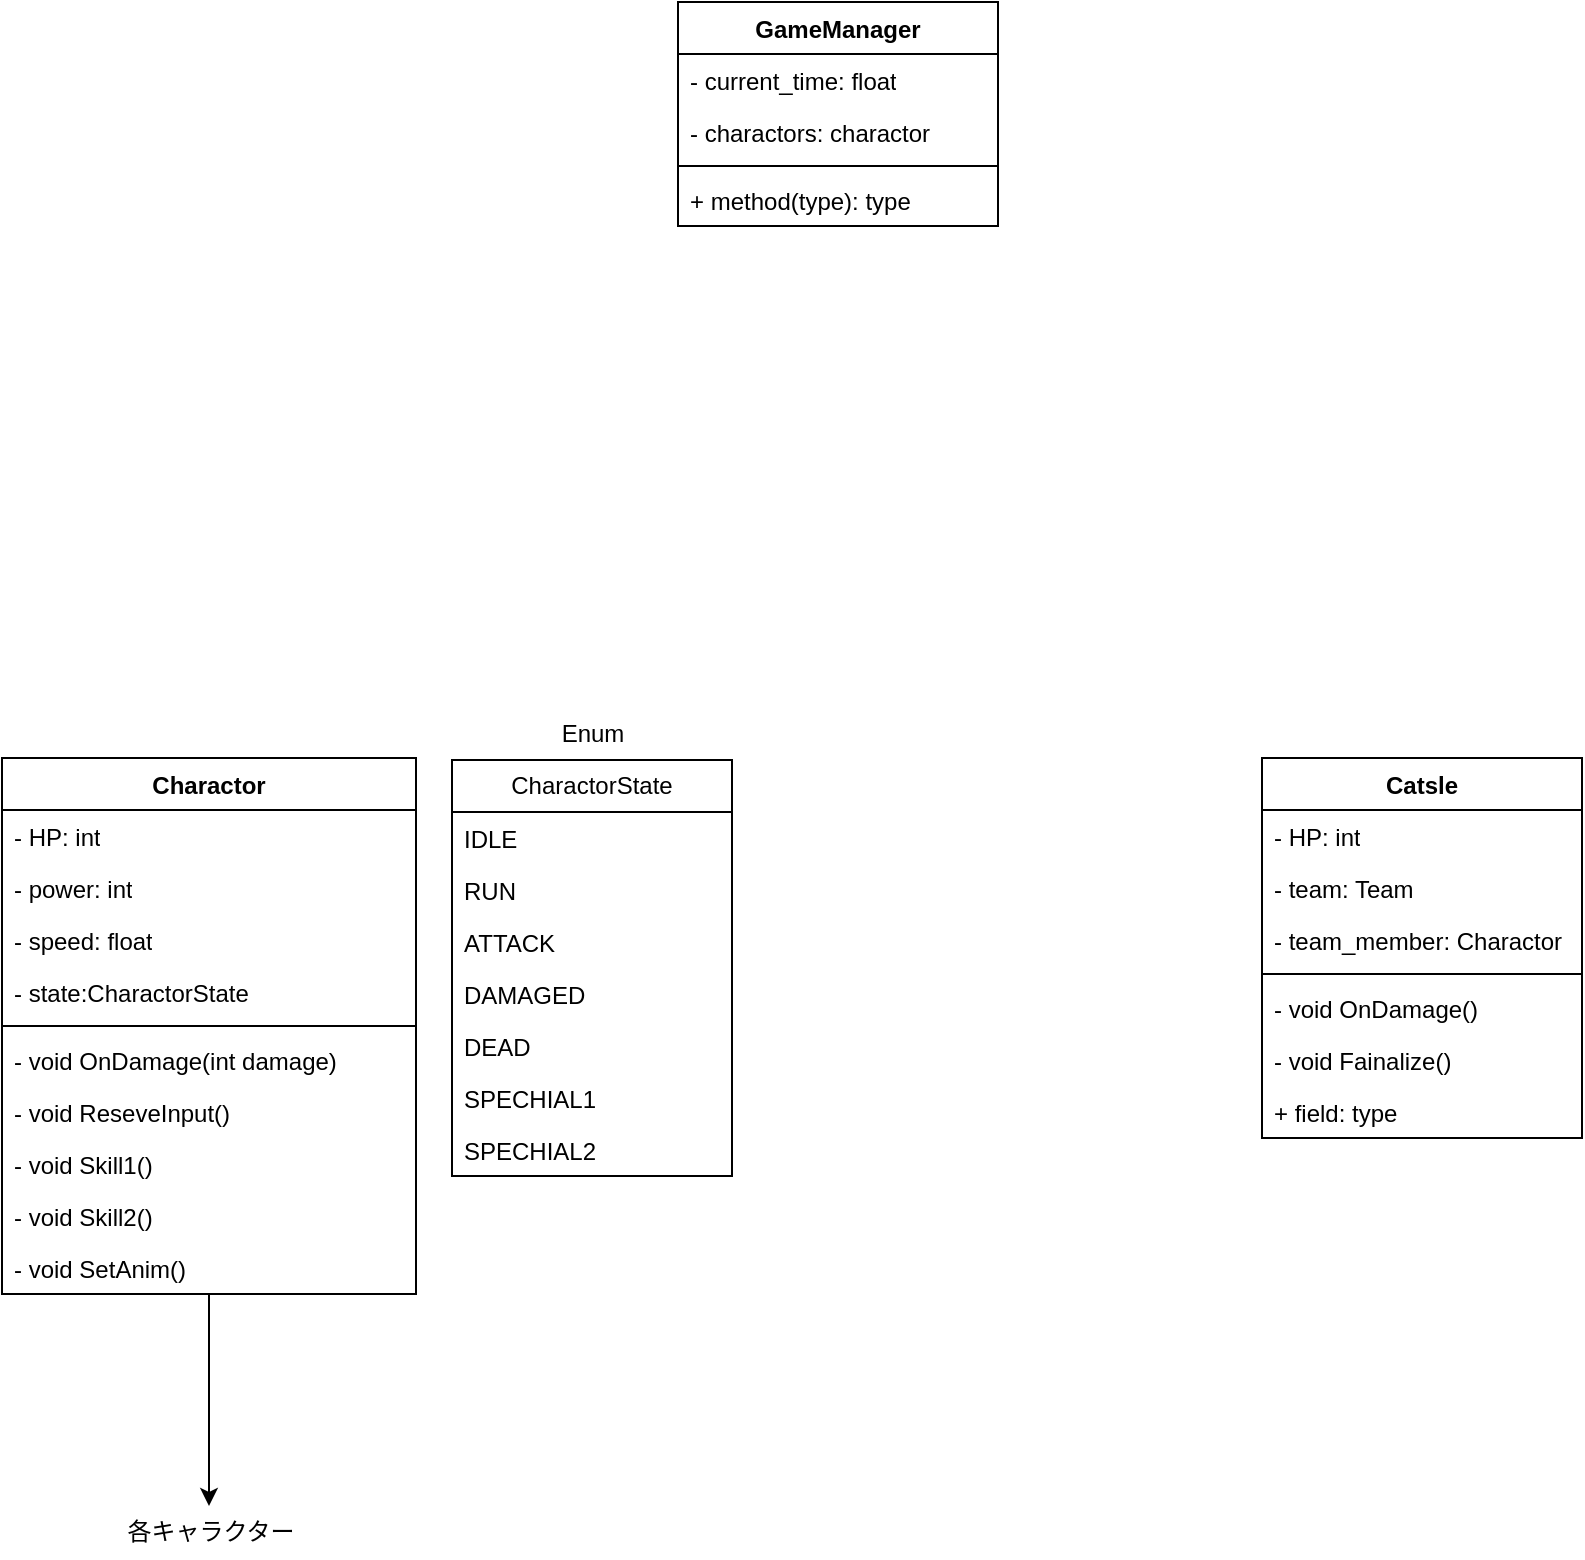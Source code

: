 <mxfile version="21.6.8" type="device">
  <diagram id="C5RBs43oDa-KdzZeNtuy" name="Page-1">
    <mxGraphModel dx="235" dy="9" grid="0" gridSize="10" guides="1" tooltips="1" connect="1" arrows="1" fold="1" page="0" pageScale="1" pageWidth="827" pageHeight="1169" background="none" math="0" shadow="0">
      <root>
        <mxCell id="WIyWlLk6GJQsqaUBKTNV-0" />
        <mxCell id="WIyWlLk6GJQsqaUBKTNV-1" parent="WIyWlLk6GJQsqaUBKTNV-0" />
        <mxCell id="pQrBKMTlxT2_Hcnw64uR-24" style="edgeStyle=orthogonalEdgeStyle;rounded=0;orthogonalLoop=1;jettySize=auto;html=1;" edge="1" parent="WIyWlLk6GJQsqaUBKTNV-1" source="pQrBKMTlxT2_Hcnw64uR-0" target="pQrBKMTlxT2_Hcnw64uR-25">
          <mxGeometry relative="1" as="geometry">
            <mxPoint x="885.5" y="1318.556" as="targetPoint" />
          </mxGeometry>
        </mxCell>
        <mxCell id="pQrBKMTlxT2_Hcnw64uR-0" value="Charactor" style="swimlane;fontStyle=1;align=center;verticalAlign=top;childLayout=stackLayout;horizontal=1;startSize=26;horizontalStack=0;resizeParent=1;resizeParentMax=0;resizeLast=0;collapsible=1;marginBottom=0;whiteSpace=wrap;html=1;" vertex="1" parent="WIyWlLk6GJQsqaUBKTNV-1">
          <mxGeometry x="782" y="953" width="207" height="268" as="geometry" />
        </mxCell>
        <mxCell id="pQrBKMTlxT2_Hcnw64uR-5" value="- HP: int" style="text;strokeColor=none;fillColor=none;align=left;verticalAlign=top;spacingLeft=4;spacingRight=4;overflow=hidden;rotatable=0;points=[[0,0.5],[1,0.5]];portConstraint=eastwest;whiteSpace=wrap;html=1;" vertex="1" parent="pQrBKMTlxT2_Hcnw64uR-0">
          <mxGeometry y="26" width="207" height="26" as="geometry" />
        </mxCell>
        <mxCell id="pQrBKMTlxT2_Hcnw64uR-1" value="- power: int" style="text;strokeColor=none;fillColor=none;align=left;verticalAlign=top;spacingLeft=4;spacingRight=4;overflow=hidden;rotatable=0;points=[[0,0.5],[1,0.5]];portConstraint=eastwest;whiteSpace=wrap;html=1;" vertex="1" parent="pQrBKMTlxT2_Hcnw64uR-0">
          <mxGeometry y="52" width="207" height="26" as="geometry" />
        </mxCell>
        <mxCell id="pQrBKMTlxT2_Hcnw64uR-4" value="- speed: float" style="text;strokeColor=none;fillColor=none;align=left;verticalAlign=top;spacingLeft=4;spacingRight=4;overflow=hidden;rotatable=0;points=[[0,0.5],[1,0.5]];portConstraint=eastwest;whiteSpace=wrap;html=1;" vertex="1" parent="pQrBKMTlxT2_Hcnw64uR-0">
          <mxGeometry y="78" width="207" height="26" as="geometry" />
        </mxCell>
        <mxCell id="pQrBKMTlxT2_Hcnw64uR-6" value="- state:CharactorState" style="text;strokeColor=none;fillColor=none;align=left;verticalAlign=top;spacingLeft=4;spacingRight=4;overflow=hidden;rotatable=0;points=[[0,0.5],[1,0.5]];portConstraint=eastwest;whiteSpace=wrap;html=1;" vertex="1" parent="pQrBKMTlxT2_Hcnw64uR-0">
          <mxGeometry y="104" width="207" height="26" as="geometry" />
        </mxCell>
        <mxCell id="pQrBKMTlxT2_Hcnw64uR-2" value="" style="line;strokeWidth=1;fillColor=none;align=left;verticalAlign=middle;spacingTop=-1;spacingLeft=3;spacingRight=3;rotatable=0;labelPosition=right;points=[];portConstraint=eastwest;strokeColor=inherit;" vertex="1" parent="pQrBKMTlxT2_Hcnw64uR-0">
          <mxGeometry y="130" width="207" height="8" as="geometry" />
        </mxCell>
        <mxCell id="pQrBKMTlxT2_Hcnw64uR-3" value="- void OnDamage(int damage)" style="text;strokeColor=none;fillColor=none;align=left;verticalAlign=top;spacingLeft=4;spacingRight=4;overflow=hidden;rotatable=0;points=[[0,0.5],[1,0.5]];portConstraint=eastwest;whiteSpace=wrap;html=1;" vertex="1" parent="pQrBKMTlxT2_Hcnw64uR-0">
          <mxGeometry y="138" width="207" height="26" as="geometry" />
        </mxCell>
        <mxCell id="pQrBKMTlxT2_Hcnw64uR-16" value="- void ReseveInput()" style="text;strokeColor=none;fillColor=none;align=left;verticalAlign=top;spacingLeft=4;spacingRight=4;overflow=hidden;rotatable=0;points=[[0,0.5],[1,0.5]];portConstraint=eastwest;whiteSpace=wrap;html=1;" vertex="1" parent="pQrBKMTlxT2_Hcnw64uR-0">
          <mxGeometry y="164" width="207" height="26" as="geometry" />
        </mxCell>
        <mxCell id="pQrBKMTlxT2_Hcnw64uR-40" value="- void Skill1()" style="text;strokeColor=none;fillColor=none;align=left;verticalAlign=top;spacingLeft=4;spacingRight=4;overflow=hidden;rotatable=0;points=[[0,0.5],[1,0.5]];portConstraint=eastwest;whiteSpace=wrap;html=1;" vertex="1" parent="pQrBKMTlxT2_Hcnw64uR-0">
          <mxGeometry y="190" width="207" height="26" as="geometry" />
        </mxCell>
        <mxCell id="pQrBKMTlxT2_Hcnw64uR-39" value="- void Skill2()" style="text;strokeColor=none;fillColor=none;align=left;verticalAlign=top;spacingLeft=4;spacingRight=4;overflow=hidden;rotatable=0;points=[[0,0.5],[1,0.5]];portConstraint=eastwest;whiteSpace=wrap;html=1;" vertex="1" parent="pQrBKMTlxT2_Hcnw64uR-0">
          <mxGeometry y="216" width="207" height="26" as="geometry" />
        </mxCell>
        <mxCell id="pQrBKMTlxT2_Hcnw64uR-18" value="- void SetAnim()" style="text;strokeColor=none;fillColor=none;align=left;verticalAlign=top;spacingLeft=4;spacingRight=4;overflow=hidden;rotatable=0;points=[[0,0.5],[1,0.5]];portConstraint=eastwest;whiteSpace=wrap;html=1;" vertex="1" parent="pQrBKMTlxT2_Hcnw64uR-0">
          <mxGeometry y="242" width="207" height="26" as="geometry" />
        </mxCell>
        <mxCell id="pQrBKMTlxT2_Hcnw64uR-7" value="CharactorState" style="swimlane;fontStyle=0;childLayout=stackLayout;horizontal=1;startSize=26;fillColor=none;horizontalStack=0;resizeParent=1;resizeParentMax=0;resizeLast=0;collapsible=1;marginBottom=0;whiteSpace=wrap;html=1;" vertex="1" parent="WIyWlLk6GJQsqaUBKTNV-1">
          <mxGeometry x="1007" y="954" width="140" height="208" as="geometry" />
        </mxCell>
        <mxCell id="pQrBKMTlxT2_Hcnw64uR-8" value="IDLE" style="text;strokeColor=none;fillColor=none;align=left;verticalAlign=top;spacingLeft=4;spacingRight=4;overflow=hidden;rotatable=0;points=[[0,0.5],[1,0.5]];portConstraint=eastwest;whiteSpace=wrap;html=1;" vertex="1" parent="pQrBKMTlxT2_Hcnw64uR-7">
          <mxGeometry y="26" width="140" height="26" as="geometry" />
        </mxCell>
        <mxCell id="pQrBKMTlxT2_Hcnw64uR-9" value="RUN" style="text;strokeColor=none;fillColor=none;align=left;verticalAlign=top;spacingLeft=4;spacingRight=4;overflow=hidden;rotatable=0;points=[[0,0.5],[1,0.5]];portConstraint=eastwest;whiteSpace=wrap;html=1;" vertex="1" parent="pQrBKMTlxT2_Hcnw64uR-7">
          <mxGeometry y="52" width="140" height="26" as="geometry" />
        </mxCell>
        <mxCell id="pQrBKMTlxT2_Hcnw64uR-10" value="ATTACK" style="text;strokeColor=none;fillColor=none;align=left;verticalAlign=top;spacingLeft=4;spacingRight=4;overflow=hidden;rotatable=0;points=[[0,0.5],[1,0.5]];portConstraint=eastwest;whiteSpace=wrap;html=1;" vertex="1" parent="pQrBKMTlxT2_Hcnw64uR-7">
          <mxGeometry y="78" width="140" height="26" as="geometry" />
        </mxCell>
        <mxCell id="pQrBKMTlxT2_Hcnw64uR-12" value="DAMAGED" style="text;strokeColor=none;fillColor=none;align=left;verticalAlign=top;spacingLeft=4;spacingRight=4;overflow=hidden;rotatable=0;points=[[0,0.5],[1,0.5]];portConstraint=eastwest;whiteSpace=wrap;html=1;" vertex="1" parent="pQrBKMTlxT2_Hcnw64uR-7">
          <mxGeometry y="104" width="140" height="26" as="geometry" />
        </mxCell>
        <mxCell id="pQrBKMTlxT2_Hcnw64uR-13" value="DEAD" style="text;strokeColor=none;fillColor=none;align=left;verticalAlign=top;spacingLeft=4;spacingRight=4;overflow=hidden;rotatable=0;points=[[0,0.5],[1,0.5]];portConstraint=eastwest;whiteSpace=wrap;html=1;" vertex="1" parent="pQrBKMTlxT2_Hcnw64uR-7">
          <mxGeometry y="130" width="140" height="26" as="geometry" />
        </mxCell>
        <mxCell id="pQrBKMTlxT2_Hcnw64uR-14" value="SPECHIAL1" style="text;strokeColor=none;fillColor=none;align=left;verticalAlign=top;spacingLeft=4;spacingRight=4;overflow=hidden;rotatable=0;points=[[0,0.5],[1,0.5]];portConstraint=eastwest;whiteSpace=wrap;html=1;" vertex="1" parent="pQrBKMTlxT2_Hcnw64uR-7">
          <mxGeometry y="156" width="140" height="26" as="geometry" />
        </mxCell>
        <mxCell id="pQrBKMTlxT2_Hcnw64uR-15" value="SPECHIAL2" style="text;strokeColor=none;fillColor=none;align=left;verticalAlign=top;spacingLeft=4;spacingRight=4;overflow=hidden;rotatable=0;points=[[0,0.5],[1,0.5]];portConstraint=eastwest;whiteSpace=wrap;html=1;" vertex="1" parent="pQrBKMTlxT2_Hcnw64uR-7">
          <mxGeometry y="182" width="140" height="26" as="geometry" />
        </mxCell>
        <mxCell id="pQrBKMTlxT2_Hcnw64uR-11" value="Enum" style="text;html=1;align=center;verticalAlign=middle;resizable=0;points=[];autosize=1;strokeColor=none;fillColor=none;" vertex="1" parent="WIyWlLk6GJQsqaUBKTNV-1">
          <mxGeometry x="1052.5" y="928" width="49" height="26" as="geometry" />
        </mxCell>
        <mxCell id="pQrBKMTlxT2_Hcnw64uR-20" value="Catsle" style="swimlane;fontStyle=1;align=center;verticalAlign=top;childLayout=stackLayout;horizontal=1;startSize=26;horizontalStack=0;resizeParent=1;resizeParentMax=0;resizeLast=0;collapsible=1;marginBottom=0;whiteSpace=wrap;html=1;" vertex="1" parent="WIyWlLk6GJQsqaUBKTNV-1">
          <mxGeometry x="1412" y="953" width="160" height="190" as="geometry" />
        </mxCell>
        <mxCell id="pQrBKMTlxT2_Hcnw64uR-21" value="- HP: int" style="text;strokeColor=none;fillColor=none;align=left;verticalAlign=top;spacingLeft=4;spacingRight=4;overflow=hidden;rotatable=0;points=[[0,0.5],[1,0.5]];portConstraint=eastwest;whiteSpace=wrap;html=1;" vertex="1" parent="pQrBKMTlxT2_Hcnw64uR-20">
          <mxGeometry y="26" width="160" height="26" as="geometry" />
        </mxCell>
        <mxCell id="pQrBKMTlxT2_Hcnw64uR-30" value="- team: Team" style="text;strokeColor=none;fillColor=none;align=left;verticalAlign=top;spacingLeft=4;spacingRight=4;overflow=hidden;rotatable=0;points=[[0,0.5],[1,0.5]];portConstraint=eastwest;whiteSpace=wrap;html=1;" vertex="1" parent="pQrBKMTlxT2_Hcnw64uR-20">
          <mxGeometry y="52" width="160" height="26" as="geometry" />
        </mxCell>
        <mxCell id="pQrBKMTlxT2_Hcnw64uR-26" value="- team_member: Charactor" style="text;strokeColor=none;fillColor=none;align=left;verticalAlign=top;spacingLeft=4;spacingRight=4;overflow=hidden;rotatable=0;points=[[0,0.5],[1,0.5]];portConstraint=eastwest;whiteSpace=wrap;html=1;" vertex="1" parent="pQrBKMTlxT2_Hcnw64uR-20">
          <mxGeometry y="78" width="160" height="26" as="geometry" />
        </mxCell>
        <mxCell id="pQrBKMTlxT2_Hcnw64uR-22" value="" style="line;strokeWidth=1;fillColor=none;align=left;verticalAlign=middle;spacingTop=-1;spacingLeft=3;spacingRight=3;rotatable=0;labelPosition=right;points=[];portConstraint=eastwest;strokeColor=inherit;" vertex="1" parent="pQrBKMTlxT2_Hcnw64uR-20">
          <mxGeometry y="104" width="160" height="8" as="geometry" />
        </mxCell>
        <mxCell id="pQrBKMTlxT2_Hcnw64uR-32" value="- void OnDamage()" style="text;strokeColor=none;fillColor=none;align=left;verticalAlign=top;spacingLeft=4;spacingRight=4;overflow=hidden;rotatable=0;points=[[0,0.5],[1,0.5]];portConstraint=eastwest;whiteSpace=wrap;html=1;" vertex="1" parent="pQrBKMTlxT2_Hcnw64uR-20">
          <mxGeometry y="112" width="160" height="26" as="geometry" />
        </mxCell>
        <mxCell id="pQrBKMTlxT2_Hcnw64uR-23" value="- void Fainalize()" style="text;strokeColor=none;fillColor=none;align=left;verticalAlign=top;spacingLeft=4;spacingRight=4;overflow=hidden;rotatable=0;points=[[0,0.5],[1,0.5]];portConstraint=eastwest;whiteSpace=wrap;html=1;" vertex="1" parent="pQrBKMTlxT2_Hcnw64uR-20">
          <mxGeometry y="138" width="160" height="26" as="geometry" />
        </mxCell>
        <mxCell id="pQrBKMTlxT2_Hcnw64uR-27" value="+ field: type" style="text;strokeColor=none;fillColor=none;align=left;verticalAlign=top;spacingLeft=4;spacingRight=4;overflow=hidden;rotatable=0;points=[[0,0.5],[1,0.5]];portConstraint=eastwest;whiteSpace=wrap;html=1;" vertex="1" parent="pQrBKMTlxT2_Hcnw64uR-20">
          <mxGeometry y="164" width="160" height="26" as="geometry" />
        </mxCell>
        <mxCell id="pQrBKMTlxT2_Hcnw64uR-25" value="各キャラクター" style="text;html=1;align=center;verticalAlign=middle;resizable=0;points=[];autosize=1;strokeColor=none;fillColor=none;" vertex="1" parent="WIyWlLk6GJQsqaUBKTNV-1">
          <mxGeometry x="834.5" y="1327" width="102" height="26" as="geometry" />
        </mxCell>
        <mxCell id="pQrBKMTlxT2_Hcnw64uR-33" value="GameManager" style="swimlane;fontStyle=1;align=center;verticalAlign=top;childLayout=stackLayout;horizontal=1;startSize=26;horizontalStack=0;resizeParent=1;resizeParentMax=0;resizeLast=0;collapsible=1;marginBottom=0;whiteSpace=wrap;html=1;" vertex="1" parent="WIyWlLk6GJQsqaUBKTNV-1">
          <mxGeometry x="1120" y="575" width="160" height="112" as="geometry" />
        </mxCell>
        <mxCell id="pQrBKMTlxT2_Hcnw64uR-34" value="- current_time: float" style="text;strokeColor=none;fillColor=none;align=left;verticalAlign=top;spacingLeft=4;spacingRight=4;overflow=hidden;rotatable=0;points=[[0,0.5],[1,0.5]];portConstraint=eastwest;whiteSpace=wrap;html=1;" vertex="1" parent="pQrBKMTlxT2_Hcnw64uR-33">
          <mxGeometry y="26" width="160" height="26" as="geometry" />
        </mxCell>
        <mxCell id="pQrBKMTlxT2_Hcnw64uR-37" value="- charactors: charactor" style="text;strokeColor=none;fillColor=none;align=left;verticalAlign=top;spacingLeft=4;spacingRight=4;overflow=hidden;rotatable=0;points=[[0,0.5],[1,0.5]];portConstraint=eastwest;whiteSpace=wrap;html=1;" vertex="1" parent="pQrBKMTlxT2_Hcnw64uR-33">
          <mxGeometry y="52" width="160" height="26" as="geometry" />
        </mxCell>
        <mxCell id="pQrBKMTlxT2_Hcnw64uR-35" value="" style="line;strokeWidth=1;fillColor=none;align=left;verticalAlign=middle;spacingTop=-1;spacingLeft=3;spacingRight=3;rotatable=0;labelPosition=right;points=[];portConstraint=eastwest;strokeColor=inherit;" vertex="1" parent="pQrBKMTlxT2_Hcnw64uR-33">
          <mxGeometry y="78" width="160" height="8" as="geometry" />
        </mxCell>
        <mxCell id="pQrBKMTlxT2_Hcnw64uR-36" value="+ method(type): type" style="text;strokeColor=none;fillColor=none;align=left;verticalAlign=top;spacingLeft=4;spacingRight=4;overflow=hidden;rotatable=0;points=[[0,0.5],[1,0.5]];portConstraint=eastwest;whiteSpace=wrap;html=1;" vertex="1" parent="pQrBKMTlxT2_Hcnw64uR-33">
          <mxGeometry y="86" width="160" height="26" as="geometry" />
        </mxCell>
      </root>
    </mxGraphModel>
  </diagram>
</mxfile>

